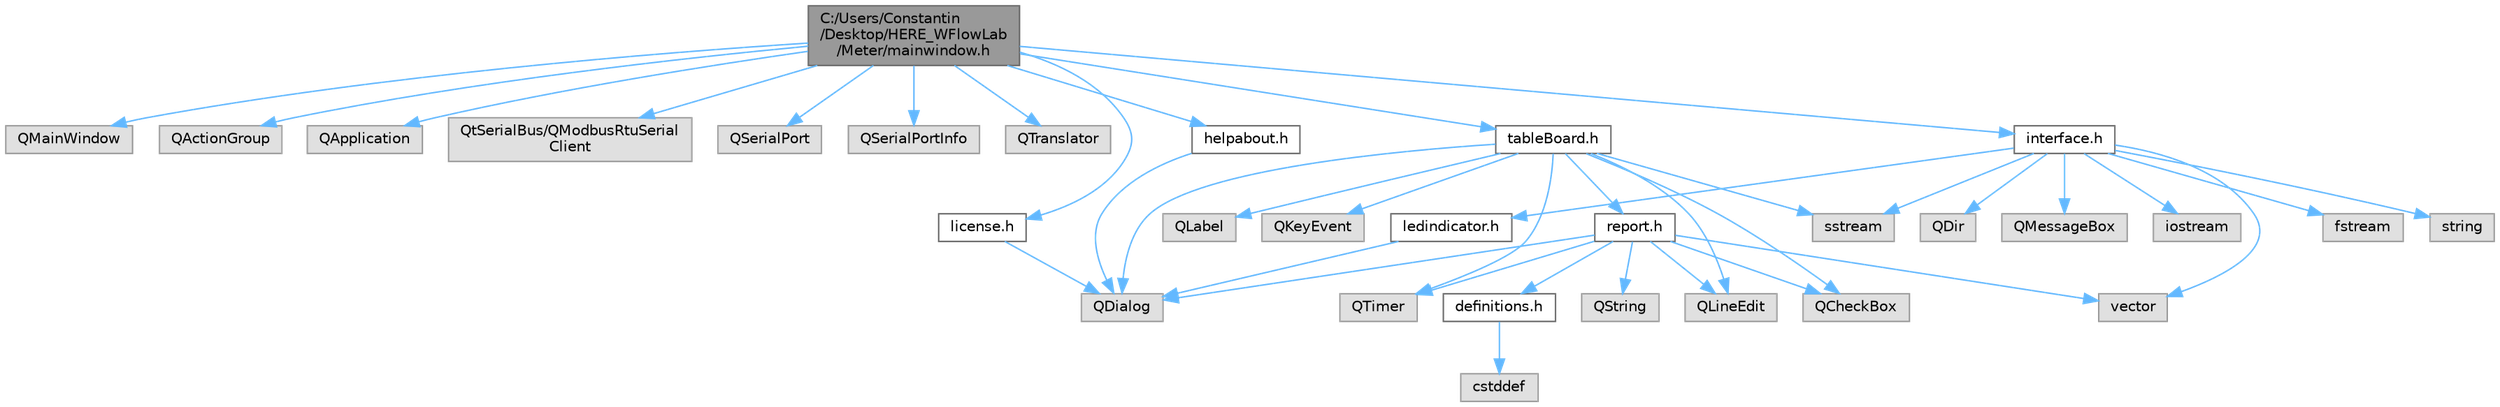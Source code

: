 digraph "C:/Users/Constantin/Desktop/HERE_WFlowLab/Meter/mainwindow.h"
{
 // LATEX_PDF_SIZE
  bgcolor="transparent";
  edge [fontname=Helvetica,fontsize=10,labelfontname=Helvetica,labelfontsize=10];
  node [fontname=Helvetica,fontsize=10,shape=box,height=0.2,width=0.4];
  Node1 [id="Node000001",label="C:/Users/Constantin\l/Desktop/HERE_WFlowLab\l/Meter/mainwindow.h",height=0.2,width=0.4,color="gray40", fillcolor="grey60", style="filled", fontcolor="black",tooltip="Header file for the MainWindow class."];
  Node1 -> Node2 [id="edge1_Node000001_Node000002",color="steelblue1",style="solid",tooltip=" "];
  Node2 [id="Node000002",label="QMainWindow",height=0.2,width=0.4,color="grey60", fillcolor="#E0E0E0", style="filled",tooltip=" "];
  Node1 -> Node3 [id="edge2_Node000001_Node000003",color="steelblue1",style="solid",tooltip=" "];
  Node3 [id="Node000003",label="QActionGroup",height=0.2,width=0.4,color="grey60", fillcolor="#E0E0E0", style="filled",tooltip=" "];
  Node1 -> Node4 [id="edge3_Node000001_Node000004",color="steelblue1",style="solid",tooltip=" "];
  Node4 [id="Node000004",label="QApplication",height=0.2,width=0.4,color="grey60", fillcolor="#E0E0E0", style="filled",tooltip=" "];
  Node1 -> Node5 [id="edge4_Node000001_Node000005",color="steelblue1",style="solid",tooltip=" "];
  Node5 [id="Node000005",label="QtSerialBus/QModbusRtuSerial\lClient",height=0.2,width=0.4,color="grey60", fillcolor="#E0E0E0", style="filled",tooltip=" "];
  Node1 -> Node6 [id="edge5_Node000001_Node000006",color="steelblue1",style="solid",tooltip=" "];
  Node6 [id="Node000006",label="QSerialPort",height=0.2,width=0.4,color="grey60", fillcolor="#E0E0E0", style="filled",tooltip=" "];
  Node1 -> Node7 [id="edge6_Node000001_Node000007",color="steelblue1",style="solid",tooltip=" "];
  Node7 [id="Node000007",label="QSerialPortInfo",height=0.2,width=0.4,color="grey60", fillcolor="#E0E0E0", style="filled",tooltip=" "];
  Node1 -> Node8 [id="edge7_Node000001_Node000008",color="steelblue1",style="solid",tooltip=" "];
  Node8 [id="Node000008",label="QTranslator",height=0.2,width=0.4,color="grey60", fillcolor="#E0E0E0", style="filled",tooltip=" "];
  Node1 -> Node9 [id="edge8_Node000001_Node000009",color="steelblue1",style="solid",tooltip=" "];
  Node9 [id="Node000009",label="tableBoard.h",height=0.2,width=0.4,color="grey40", fillcolor="white", style="filled",URL="$table_board_8h.html",tooltip="Header file for the TableBoard class."];
  Node9 -> Node10 [id="edge9_Node000009_Node000010",color="steelblue1",style="solid",tooltip=" "];
  Node10 [id="Node000010",label="QDialog",height=0.2,width=0.4,color="grey60", fillcolor="#E0E0E0", style="filled",tooltip=" "];
  Node9 -> Node11 [id="edge10_Node000009_Node000011",color="steelblue1",style="solid",tooltip=" "];
  Node11 [id="Node000011",label="QLineEdit",height=0.2,width=0.4,color="grey60", fillcolor="#E0E0E0", style="filled",tooltip=" "];
  Node9 -> Node12 [id="edge11_Node000009_Node000012",color="steelblue1",style="solid",tooltip=" "];
  Node12 [id="Node000012",label="QLabel",height=0.2,width=0.4,color="grey60", fillcolor="#E0E0E0", style="filled",tooltip=" "];
  Node9 -> Node13 [id="edge12_Node000009_Node000013",color="steelblue1",style="solid",tooltip=" "];
  Node13 [id="Node000013",label="QCheckBox",height=0.2,width=0.4,color="grey60", fillcolor="#E0E0E0", style="filled",tooltip=" "];
  Node9 -> Node14 [id="edge13_Node000009_Node000014",color="steelblue1",style="solid",tooltip=" "];
  Node14 [id="Node000014",label="QKeyEvent",height=0.2,width=0.4,color="grey60", fillcolor="#E0E0E0", style="filled",tooltip=" "];
  Node9 -> Node15 [id="edge14_Node000009_Node000015",color="steelblue1",style="solid",tooltip=" "];
  Node15 [id="Node000015",label="QTimer",height=0.2,width=0.4,color="grey60", fillcolor="#E0E0E0", style="filled",tooltip=" "];
  Node9 -> Node16 [id="edge15_Node000009_Node000016",color="steelblue1",style="solid",tooltip=" "];
  Node16 [id="Node000016",label="sstream",height=0.2,width=0.4,color="grey60", fillcolor="#E0E0E0", style="filled",tooltip=" "];
  Node9 -> Node17 [id="edge16_Node000009_Node000017",color="steelblue1",style="solid",tooltip=" "];
  Node17 [id="Node000017",label="report.h",height=0.2,width=0.4,color="grey40", fillcolor="white", style="filled",URL="$report_8h.html",tooltip="Header file for the ReportMeasurements class."];
  Node17 -> Node10 [id="edge17_Node000017_Node000010",color="steelblue1",style="solid",tooltip=" "];
  Node17 -> Node13 [id="edge18_Node000017_Node000013",color="steelblue1",style="solid",tooltip=" "];
  Node17 -> Node11 [id="edge19_Node000017_Node000011",color="steelblue1",style="solid",tooltip=" "];
  Node17 -> Node18 [id="edge20_Node000017_Node000018",color="steelblue1",style="solid",tooltip=" "];
  Node18 [id="Node000018",label="QString",height=0.2,width=0.4,color="grey60", fillcolor="#E0E0E0", style="filled",tooltip=" "];
  Node17 -> Node15 [id="edge21_Node000017_Node000015",color="steelblue1",style="solid",tooltip=" "];
  Node17 -> Node19 [id="edge22_Node000017_Node000019",color="steelblue1",style="solid",tooltip=" "];
  Node19 [id="Node000019",label="vector",height=0.2,width=0.4,color="grey60", fillcolor="#E0E0E0", style="filled",tooltip=" "];
  Node17 -> Node20 [id="edge23_Node000017_Node000020",color="steelblue1",style="solid",tooltip=" "];
  Node20 [id="Node000020",label="definitions.h",height=0.2,width=0.4,color="grey40", fillcolor="white", style="filled",URL="$definitions_8h.html",tooltip="Header file containing constants and definitions for the project."];
  Node20 -> Node21 [id="edge24_Node000020_Node000021",color="steelblue1",style="solid",tooltip=" "];
  Node21 [id="Node000021",label="cstddef",height=0.2,width=0.4,color="grey60", fillcolor="#E0E0E0", style="filled",tooltip=" "];
  Node1 -> Node22 [id="edge25_Node000001_Node000022",color="steelblue1",style="solid",tooltip=" "];
  Node22 [id="Node000022",label="license.h",height=0.2,width=0.4,color="grey40", fillcolor="white", style="filled",URL="$license_8h.html",tooltip="Declaration of the License class."];
  Node22 -> Node10 [id="edge26_Node000022_Node000010",color="steelblue1",style="solid",tooltip=" "];
  Node1 -> Node23 [id="edge27_Node000001_Node000023",color="steelblue1",style="solid",tooltip=" "];
  Node23 [id="Node000023",label="helpabout.h",height=0.2,width=0.4,color="grey40", fillcolor="white", style="filled",URL="$helpabout_8h.html",tooltip="Header file for HelpAbout dialog."];
  Node23 -> Node10 [id="edge28_Node000023_Node000010",color="steelblue1",style="solid",tooltip=" "];
  Node1 -> Node24 [id="edge29_Node000001_Node000024",color="steelblue1",style="solid",tooltip=" "];
  Node24 [id="Node000024",label="interface.h",height=0.2,width=0.4,color="grey40", fillcolor="white", style="filled",URL="$interface_8h.html",tooltip="Header file for the Interface class."];
  Node24 -> Node25 [id="edge30_Node000024_Node000025",color="steelblue1",style="solid",tooltip=" "];
  Node25 [id="Node000025",label="QDir",height=0.2,width=0.4,color="grey60", fillcolor="#E0E0E0", style="filled",tooltip=" "];
  Node24 -> Node26 [id="edge31_Node000024_Node000026",color="steelblue1",style="solid",tooltip=" "];
  Node26 [id="Node000026",label="QMessageBox",height=0.2,width=0.4,color="grey60", fillcolor="#E0E0E0", style="filled",tooltip=" "];
  Node24 -> Node27 [id="edge32_Node000024_Node000027",color="steelblue1",style="solid",tooltip=" "];
  Node27 [id="Node000027",label="iostream",height=0.2,width=0.4,color="grey60", fillcolor="#E0E0E0", style="filled",tooltip=" "];
  Node24 -> Node28 [id="edge33_Node000024_Node000028",color="steelblue1",style="solid",tooltip=" "];
  Node28 [id="Node000028",label="fstream",height=0.2,width=0.4,color="grey60", fillcolor="#E0E0E0", style="filled",tooltip=" "];
  Node24 -> Node16 [id="edge34_Node000024_Node000016",color="steelblue1",style="solid",tooltip=" "];
  Node24 -> Node19 [id="edge35_Node000024_Node000019",color="steelblue1",style="solid",tooltip=" "];
  Node24 -> Node29 [id="edge36_Node000024_Node000029",color="steelblue1",style="solid",tooltip=" "];
  Node29 [id="Node000029",label="string",height=0.2,width=0.4,color="grey60", fillcolor="#E0E0E0", style="filled",tooltip=" "];
  Node24 -> Node30 [id="edge37_Node000024_Node000030",color="steelblue1",style="solid",tooltip=" "];
  Node30 [id="Node000030",label="ledindicator.h",height=0.2,width=0.4,color="grey40", fillcolor="white", style="filled",URL="$ledindicator_8h.html",tooltip="Header file for the LedIndicator class."];
  Node30 -> Node10 [id="edge38_Node000030_Node000010",color="steelblue1",style="solid",tooltip=" "];
}
